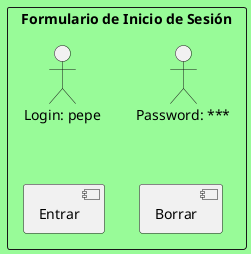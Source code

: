 @startuml
skinparam BackgroundColor palegreen

rectangle "Formulario de Inicio de Sesión" {
    "Login: pepe" as login
    "Password: ***" as password
    
    [Entrar] 
    [Borrar]
}

@enduml

